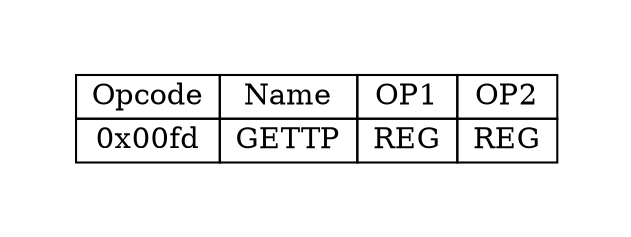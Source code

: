 digraph{
graph [pad="0.5", nodesep="0.5", ranksep="2" ]
node[shape=plain]
Foo [label=<
<table border="0" cellborder="1" cellspacing="0">
<tr><td> Opcode </td> <td> Name </td> <td> OP1 </td><td> OP2 </td> </tr>
<tr>"<td> 0x00fd </td><td> GETTP </td><td> REG </td><td> REG </td> </tr>
</table>>];
}
